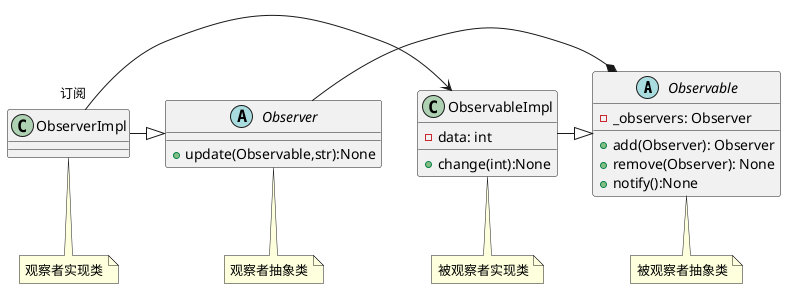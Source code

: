 @startuml
abstract class Observable{
- _observers: Observer
+ add(Observer): Observer
+ remove(Observer): None
+ notify():None
}
note bottom:被观察者抽象类
class ObservableImpl{
- data: int
+ change(int):None
}
note bottom:被观察者实现类
abstract class Observer{
+ update(Observable,str):None
}
note bottom:观察者抽象类
class ObserverImpl{
}
note bottom:观察者实现类
ObservableImpl -|> Observable
ObserverImpl -|> Observer
Observer -* Observable
ObserverImpl "订阅"-> ObservableImpl
@enduml